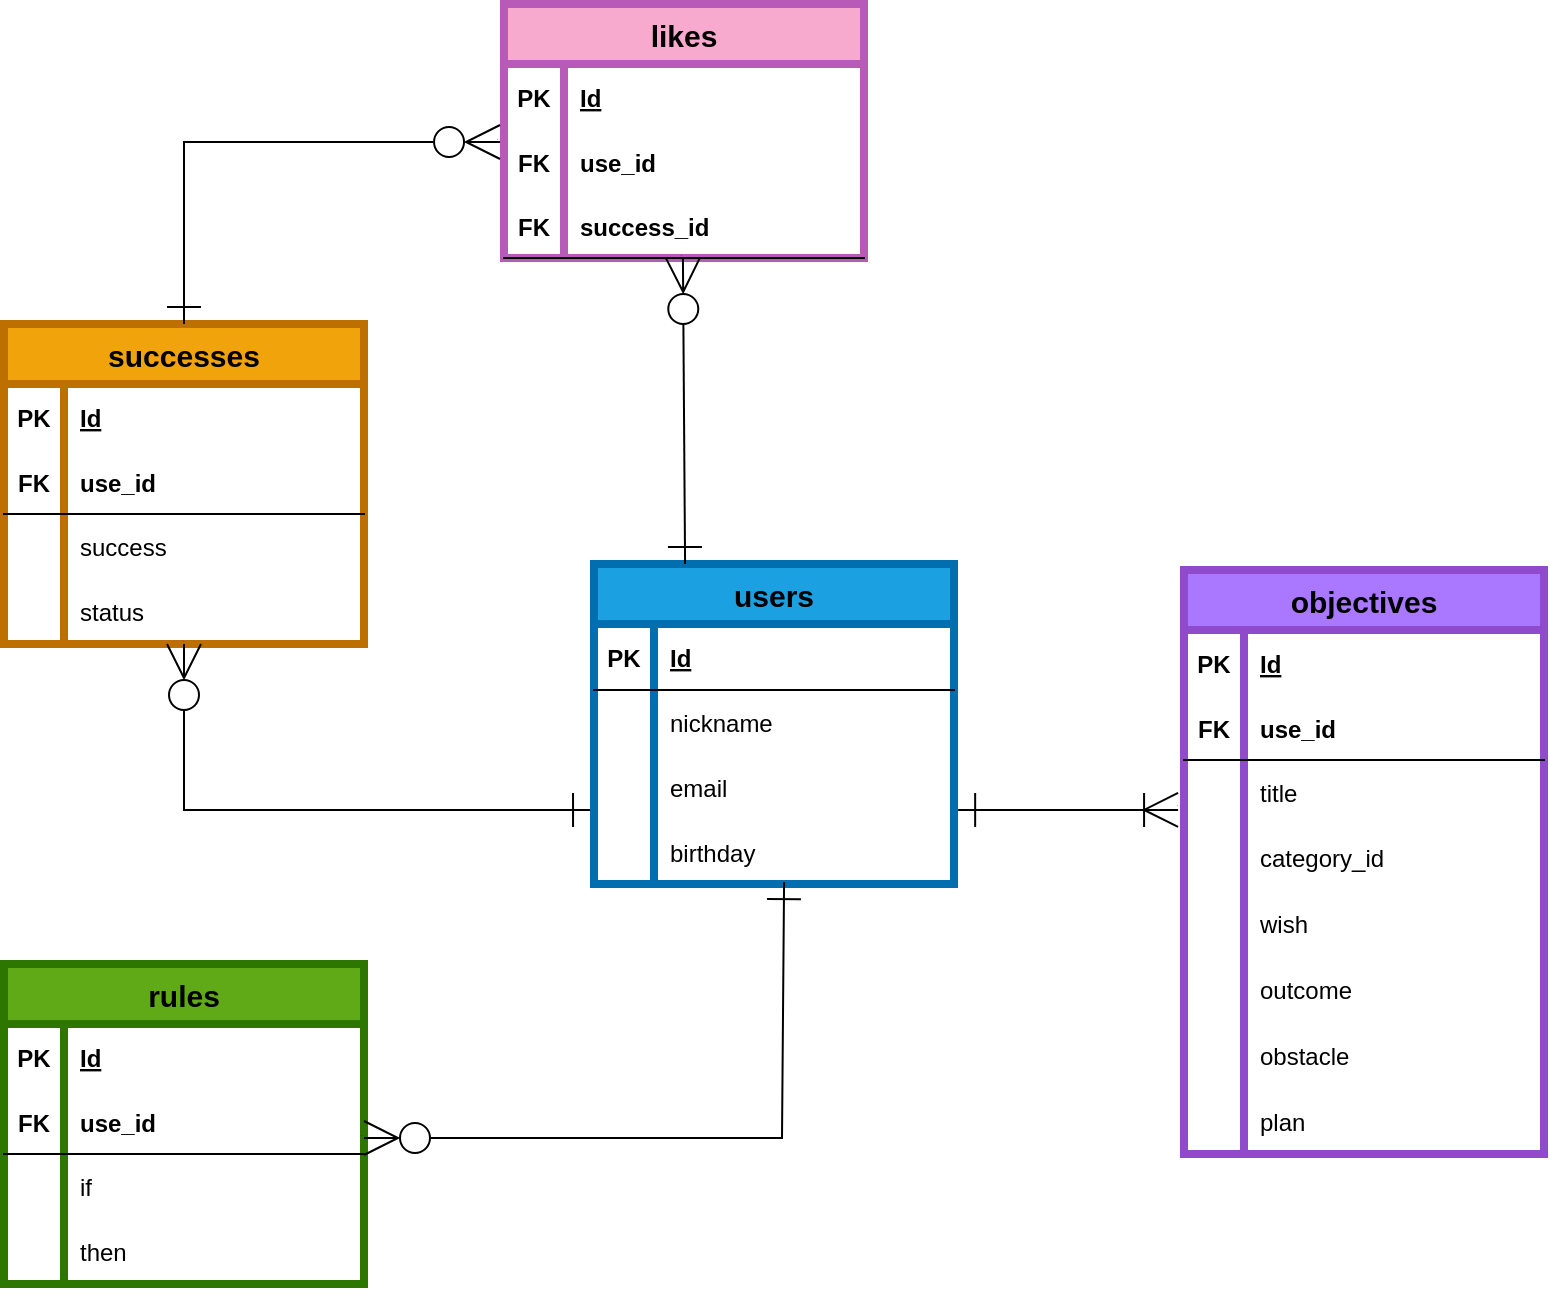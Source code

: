 <mxfile>
    <diagram id="7Z5hvhnT7tKzPL16ZlDQ" name="ページ1">
        <mxGraphModel dx="506" dy="520" grid="0" gridSize="10" guides="1" tooltips="1" connect="1" arrows="1" fold="1" page="1" pageScale="1" pageWidth="850" pageHeight="1100" background="#ffffff" math="0" shadow="0">
            <root>
                <mxCell id="0"/>
                <mxCell id="1" parent="0"/>
                <mxCell id="2" value="users" style="shape=table;startSize=30;container=1;collapsible=1;childLayout=tableLayout;fixedRows=1;rowLines=0;fontStyle=1;align=center;resizeLast=1;strokeColor=#006EAF;strokeWidth=4;fillColor=#1ba1e2;fontColor=#000000;verticalAlign=middle;perimeterSpacing=0;rounded=0;columnLines=1;comic=0;moveCells=0;treeMoving=0;resizeHeight=0;fontSize=15;" parent="1" vertex="1">
                    <mxGeometry x="335" y="440" width="180" height="160" as="geometry"/>
                </mxCell>
                <mxCell id="3" value="" style="shape=partialRectangle;collapsible=0;dropTarget=0;pointerEvents=0;fillColor=none;top=0;left=0;bottom=1;right=0;points=[[0,0.5],[1,0.5]];portConstraint=eastwest;strokeColor=#000000;" parent="2" vertex="1">
                    <mxGeometry y="30" width="180" height="33" as="geometry"/>
                </mxCell>
                <mxCell id="4" value="PK" style="shape=partialRectangle;connectable=0;fillColor=none;top=0;left=0;bottom=0;right=0;fontStyle=1;overflow=hidden;strokeColor=#000000;fontColor=#000000;" parent="3" vertex="1">
                    <mxGeometry width="30" height="33" as="geometry">
                        <mxRectangle width="30" height="33" as="alternateBounds"/>
                    </mxGeometry>
                </mxCell>
                <mxCell id="5" value="Id" style="shape=partialRectangle;connectable=0;fillColor=none;top=0;left=0;bottom=0;right=0;align=left;spacingLeft=6;fontStyle=5;overflow=hidden;fontColor=#000000;" parent="3" vertex="1">
                    <mxGeometry x="30" width="150" height="33" as="geometry">
                        <mxRectangle width="150" height="33" as="alternateBounds"/>
                    </mxGeometry>
                </mxCell>
                <mxCell id="6" value="" style="shape=partialRectangle;collapsible=0;dropTarget=0;pointerEvents=0;fillColor=none;top=0;left=0;bottom=0;right=0;points=[[0,0.5],[1,0.5]];portConstraint=eastwest;" parent="2" vertex="1">
                    <mxGeometry y="63" width="180" height="32" as="geometry"/>
                </mxCell>
                <mxCell id="7" value="" style="shape=partialRectangle;connectable=0;fillColor=none;top=0;left=0;bottom=0;right=0;editable=1;overflow=hidden;" parent="6" vertex="1">
                    <mxGeometry width="30" height="32" as="geometry">
                        <mxRectangle width="30" height="32" as="alternateBounds"/>
                    </mxGeometry>
                </mxCell>
                <mxCell id="8" value="nickname" style="shape=partialRectangle;connectable=0;fillColor=none;top=0;left=0;bottom=0;right=0;align=left;spacingLeft=6;overflow=hidden;fontColor=#000000;" parent="6" vertex="1">
                    <mxGeometry x="30" width="150" height="32" as="geometry">
                        <mxRectangle width="150" height="32" as="alternateBounds"/>
                    </mxGeometry>
                </mxCell>
                <mxCell id="9" value="" style="shape=partialRectangle;collapsible=0;dropTarget=0;pointerEvents=0;fillColor=none;top=0;left=0;bottom=0;right=0;points=[[0,0.5],[1,0.5]];portConstraint=eastwest;" parent="2" vertex="1">
                    <mxGeometry y="95" width="180" height="33" as="geometry"/>
                </mxCell>
                <mxCell id="10" value="" style="shape=partialRectangle;connectable=0;fillColor=none;top=0;left=0;bottom=0;right=0;editable=1;overflow=hidden;" parent="9" vertex="1">
                    <mxGeometry width="30" height="33" as="geometry">
                        <mxRectangle width="30" height="33" as="alternateBounds"/>
                    </mxGeometry>
                </mxCell>
                <mxCell id="11" value="email" style="shape=partialRectangle;connectable=0;fillColor=none;top=0;left=0;bottom=0;right=0;align=left;spacingLeft=6;overflow=hidden;fontColor=#000000;" parent="9" vertex="1">
                    <mxGeometry x="30" width="150" height="33" as="geometry">
                        <mxRectangle width="150" height="33" as="alternateBounds"/>
                    </mxGeometry>
                </mxCell>
                <mxCell id="12" value="" style="shape=partialRectangle;collapsible=0;dropTarget=0;pointerEvents=0;fillColor=none;top=0;left=0;bottom=0;right=0;points=[[0,0.5],[1,0.5]];portConstraint=eastwest;" parent="2" vertex="1">
                    <mxGeometry y="128" width="180" height="32" as="geometry"/>
                </mxCell>
                <mxCell id="13" value="" style="shape=partialRectangle;connectable=0;fillColor=none;top=0;left=0;bottom=0;right=0;editable=1;overflow=hidden;" parent="12" vertex="1">
                    <mxGeometry width="30" height="32" as="geometry">
                        <mxRectangle width="30" height="32" as="alternateBounds"/>
                    </mxGeometry>
                </mxCell>
                <mxCell id="14" value="birthday" style="shape=partialRectangle;connectable=0;fillColor=none;top=0;left=0;bottom=0;right=0;align=left;spacingLeft=6;overflow=hidden;fontColor=#000000;" parent="12" vertex="1">
                    <mxGeometry x="30" width="150" height="32" as="geometry">
                        <mxRectangle width="150" height="32" as="alternateBounds"/>
                    </mxGeometry>
                </mxCell>
                <mxCell id="60" value="rules" style="shape=table;startSize=30;container=1;collapsible=1;childLayout=tableLayout;fixedRows=1;rowLines=0;fontStyle=1;align=center;resizeLast=1;strokeColor=#2D7600;strokeWidth=4;fillColor=#60a917;verticalAlign=middle;perimeterSpacing=0;rounded=0;columnLines=1;comic=0;moveCells=0;treeMoving=0;resizeHeight=0;fontColor=#000000;fontSize=15;" parent="1" vertex="1">
                    <mxGeometry x="40" y="640" width="180" height="160" as="geometry"/>
                </mxCell>
                <mxCell id="61" value="" style="shape=partialRectangle;collapsible=0;dropTarget=0;pointerEvents=0;fillColor=none;top=0;left=0;bottom=0;right=0;points=[[0,0.5],[1,0.5]];portConstraint=eastwest;strokeColor=#000000;" parent="60" vertex="1">
                    <mxGeometry y="30" width="180" height="33" as="geometry"/>
                </mxCell>
                <mxCell id="62" value="PK" style="shape=partialRectangle;connectable=0;fillColor=none;top=0;left=0;bottom=0;right=0;fontStyle=1;overflow=hidden;strokeColor=#000000;fontColor=#000000;" parent="61" vertex="1">
                    <mxGeometry width="30" height="33" as="geometry">
                        <mxRectangle width="30" height="33" as="alternateBounds"/>
                    </mxGeometry>
                </mxCell>
                <mxCell id="63" value="Id" style="shape=partialRectangle;connectable=0;fillColor=none;top=0;left=0;bottom=0;right=0;align=left;spacingLeft=6;fontStyle=5;overflow=hidden;fontColor=#000000;allowArrows=1;" parent="61" vertex="1">
                    <mxGeometry x="30" width="150" height="33" as="geometry">
                        <mxRectangle width="150" height="33" as="alternateBounds"/>
                    </mxGeometry>
                </mxCell>
                <mxCell id="64" value="" style="shape=partialRectangle;collapsible=0;dropTarget=0;pointerEvents=0;fillColor=none;top=0;left=0;bottom=0;right=0;points=[[0,0.5],[1,0.5]];portConstraint=eastwest;" parent="60" vertex="1">
                    <mxGeometry y="63" width="180" height="32" as="geometry"/>
                </mxCell>
                <mxCell id="65" value="FK" style="shape=partialRectangle;connectable=0;fillColor=none;top=0;left=0;bottom=1;right=0;editable=1;overflow=hidden;fontColor=#000000;fontStyle=1;strokeColor=#000000;strokeWidth=1;" parent="64" vertex="1">
                    <mxGeometry width="30" height="32" as="geometry">
                        <mxRectangle width="30" height="32" as="alternateBounds"/>
                    </mxGeometry>
                </mxCell>
                <mxCell id="66" value="use_id" style="shape=partialRectangle;connectable=0;fillColor=none;top=0;left=0;bottom=1;right=0;align=left;spacingLeft=6;overflow=hidden;fontColor=#000000;fontStyle=1;strokeColor=#000000;strokeWidth=1;" parent="64" vertex="1">
                    <mxGeometry x="30" width="150" height="32" as="geometry">
                        <mxRectangle width="150" height="32" as="alternateBounds"/>
                    </mxGeometry>
                </mxCell>
                <mxCell id="70" value="" style="shape=partialRectangle;collapsible=0;dropTarget=0;pointerEvents=0;fillColor=none;top=0;left=0;bottom=0;right=0;points=[[0,0.5],[1,0.5]];portConstraint=eastwest;" parent="60" vertex="1">
                    <mxGeometry y="95" width="180" height="32" as="geometry"/>
                </mxCell>
                <mxCell id="71" value="" style="shape=partialRectangle;connectable=0;fillColor=none;top=0;left=0;bottom=0;right=0;editable=1;overflow=hidden;" parent="70" vertex="1">
                    <mxGeometry width="30" height="32" as="geometry">
                        <mxRectangle width="30" height="32" as="alternateBounds"/>
                    </mxGeometry>
                </mxCell>
                <mxCell id="72" value="if" style="shape=partialRectangle;connectable=0;fillColor=none;top=0;left=0;bottom=0;right=0;align=left;spacingLeft=6;overflow=hidden;fontColor=#000000;" parent="70" vertex="1">
                    <mxGeometry x="30" width="150" height="32" as="geometry">
                        <mxRectangle width="150" height="32" as="alternateBounds"/>
                    </mxGeometry>
                </mxCell>
                <mxCell id="67" value="" style="shape=partialRectangle;collapsible=0;dropTarget=0;pointerEvents=0;fillColor=none;top=0;left=0;bottom=0;right=0;points=[[0,0.5],[1,0.5]];portConstraint=eastwest;" parent="60" vertex="1">
                    <mxGeometry y="127" width="180" height="33" as="geometry"/>
                </mxCell>
                <mxCell id="68" value="" style="shape=partialRectangle;connectable=0;fillColor=none;top=0;left=0;bottom=0;right=0;editable=1;overflow=hidden;" parent="67" vertex="1">
                    <mxGeometry width="30" height="33" as="geometry">
                        <mxRectangle width="30" height="33" as="alternateBounds"/>
                    </mxGeometry>
                </mxCell>
                <mxCell id="69" value="then" style="shape=partialRectangle;connectable=0;fillColor=none;top=0;left=0;bottom=0;right=0;align=left;spacingLeft=6;overflow=hidden;fontColor=#000000;" parent="67" vertex="1">
                    <mxGeometry x="30" width="150" height="33" as="geometry">
                        <mxRectangle width="150" height="33" as="alternateBounds"/>
                    </mxGeometry>
                </mxCell>
                <mxCell id="122" value="likes" style="shape=table;startSize=30;container=1;collapsible=1;childLayout=tableLayout;fixedRows=1;rowLines=0;fontStyle=1;align=center;resizeLast=1;strokeColor=#B85AB8;strokeWidth=4;fillColor=#F8A9CE;verticalAlign=middle;perimeterSpacing=0;rounded=0;columnLines=1;comic=0;moveCells=0;treeMoving=0;resizeHeight=0;fontColor=#000000;fontSize=15;" parent="1" vertex="1">
                    <mxGeometry x="290" y="160" width="180" height="127" as="geometry"/>
                </mxCell>
                <mxCell id="123" value="" style="shape=partialRectangle;collapsible=0;dropTarget=0;pointerEvents=0;fillColor=none;top=0;left=0;bottom=0;right=0;points=[[0,0.5],[1,0.5]];portConstraint=eastwest;strokeColor=#000000;" parent="122" vertex="1">
                    <mxGeometry y="30" width="180" height="33" as="geometry"/>
                </mxCell>
                <mxCell id="124" value="PK" style="shape=partialRectangle;connectable=0;fillColor=none;top=0;left=0;bottom=0;right=0;fontStyle=1;overflow=hidden;strokeColor=#000000;fontColor=#000000;" parent="123" vertex="1">
                    <mxGeometry width="30" height="33" as="geometry">
                        <mxRectangle width="30" height="33" as="alternateBounds"/>
                    </mxGeometry>
                </mxCell>
                <mxCell id="125" value="Id" style="shape=partialRectangle;connectable=0;fillColor=none;top=0;left=0;bottom=0;right=0;align=left;spacingLeft=6;fontStyle=5;overflow=hidden;fontColor=#000000;allowArrows=1;" parent="123" vertex="1">
                    <mxGeometry x="30" width="150" height="33" as="geometry">
                        <mxRectangle width="150" height="33" as="alternateBounds"/>
                    </mxGeometry>
                </mxCell>
                <mxCell id="126" value="" style="shape=partialRectangle;collapsible=0;dropTarget=0;pointerEvents=0;fillColor=none;top=0;left=0;bottom=0;right=0;points=[[0,0.5],[1,0.5]];portConstraint=eastwest;" parent="122" vertex="1">
                    <mxGeometry y="63" width="180" height="32" as="geometry"/>
                </mxCell>
                <mxCell id="127" value="FK" style="shape=partialRectangle;connectable=0;fillColor=none;top=0;left=0;bottom=0;right=0;editable=1;overflow=hidden;fontColor=#000000;fontStyle=1;strokeColor=#000000;strokeWidth=1;" parent="126" vertex="1">
                    <mxGeometry width="30" height="32" as="geometry">
                        <mxRectangle width="30" height="32" as="alternateBounds"/>
                    </mxGeometry>
                </mxCell>
                <mxCell id="128" value="use_id" style="shape=partialRectangle;connectable=0;fillColor=none;top=0;left=0;bottom=0;right=0;align=left;spacingLeft=6;overflow=hidden;fontColor=#000000;fontStyle=1;strokeColor=#000000;strokeWidth=1;" parent="126" vertex="1">
                    <mxGeometry x="30" width="150" height="32" as="geometry">
                        <mxRectangle width="150" height="32" as="alternateBounds"/>
                    </mxGeometry>
                </mxCell>
                <mxCell id="129" value="" style="shape=partialRectangle;collapsible=0;dropTarget=0;pointerEvents=0;fillColor=none;top=0;left=0;bottom=0;right=0;points=[[0,0.5],[1,0.5]];portConstraint=eastwest;" parent="122" vertex="1">
                    <mxGeometry y="95" width="180" height="32" as="geometry"/>
                </mxCell>
                <mxCell id="130" value="FK" style="shape=partialRectangle;connectable=0;fillColor=none;top=0;left=0;bottom=1;right=0;editable=1;overflow=hidden;fontColor=#000000;fontStyle=1;strokeColor=#000000;" parent="129" vertex="1">
                    <mxGeometry width="30" height="32" as="geometry">
                        <mxRectangle width="30" height="32" as="alternateBounds"/>
                    </mxGeometry>
                </mxCell>
                <mxCell id="131" value="success_id" style="shape=partialRectangle;connectable=0;fillColor=none;top=0;left=0;bottom=1;right=0;align=left;spacingLeft=6;overflow=hidden;fontColor=#000000;fontStyle=1;strokeColor=#000000;" parent="129" vertex="1">
                    <mxGeometry x="30" width="150" height="32" as="geometry">
                        <mxRectangle width="150" height="32" as="alternateBounds"/>
                    </mxGeometry>
                </mxCell>
                <mxCell id="135" value="objectives" style="shape=table;startSize=30;container=1;collapsible=1;childLayout=tableLayout;fixedRows=1;rowLines=0;fontStyle=1;align=center;resizeLast=1;strokeColor=#904BCC;strokeWidth=4;fillColor=#A978FF;fontColor=#000000;verticalAlign=middle;perimeterSpacing=0;rounded=0;columnLines=1;comic=0;moveCells=0;treeMoving=0;resizeHeight=0;fontSize=15;" parent="1" vertex="1">
                    <mxGeometry x="630" y="443" width="180" height="292" as="geometry"/>
                </mxCell>
                <mxCell id="136" value="" style="shape=partialRectangle;collapsible=0;dropTarget=0;pointerEvents=0;fillColor=none;top=0;left=0;bottom=0;right=0;points=[[0,0.5],[1,0.5]];portConstraint=eastwest;strokeColor=#000000;" parent="135" vertex="1">
                    <mxGeometry y="30" width="180" height="33" as="geometry"/>
                </mxCell>
                <mxCell id="137" value="PK" style="shape=partialRectangle;connectable=0;fillColor=none;top=0;left=0;bottom=0;right=0;fontStyle=1;overflow=hidden;strokeColor=#000000;fontColor=#000000;" parent="136" vertex="1">
                    <mxGeometry width="30" height="33" as="geometry">
                        <mxRectangle width="30" height="33" as="alternateBounds"/>
                    </mxGeometry>
                </mxCell>
                <mxCell id="138" value="Id" style="shape=partialRectangle;connectable=0;fillColor=none;top=0;left=0;bottom=0;right=0;align=left;spacingLeft=6;fontStyle=5;overflow=hidden;fontColor=#000000;allowArrows=1;" parent="136" vertex="1">
                    <mxGeometry x="30" width="150" height="33" as="geometry">
                        <mxRectangle width="150" height="33" as="alternateBounds"/>
                    </mxGeometry>
                </mxCell>
                <mxCell id="139" value="" style="shape=partialRectangle;collapsible=0;dropTarget=0;pointerEvents=0;fillColor=none;top=0;left=0;bottom=0;right=0;points=[[0,0.5],[1,0.5]];portConstraint=eastwest;" parent="135" vertex="1">
                    <mxGeometry y="63" width="180" height="32" as="geometry"/>
                </mxCell>
                <mxCell id="140" value="FK" style="shape=partialRectangle;connectable=0;fillColor=none;top=0;left=0;bottom=1;right=0;editable=1;overflow=hidden;fontColor=#000000;fontStyle=1;strokeColor=#000000;strokeWidth=1;" parent="139" vertex="1">
                    <mxGeometry width="30" height="32" as="geometry">
                        <mxRectangle width="30" height="32" as="alternateBounds"/>
                    </mxGeometry>
                </mxCell>
                <mxCell id="141" value="use_id" style="shape=partialRectangle;connectable=0;fillColor=none;top=0;left=0;bottom=1;right=0;align=left;spacingLeft=6;overflow=hidden;fontColor=#000000;fontStyle=1;strokeColor=#000000;strokeWidth=1;" parent="139" vertex="1">
                    <mxGeometry x="30" width="150" height="32" as="geometry">
                        <mxRectangle width="150" height="32" as="alternateBounds"/>
                    </mxGeometry>
                </mxCell>
                <mxCell id="142" value="" style="shape=partialRectangle;collapsible=0;dropTarget=0;pointerEvents=0;fillColor=none;top=0;left=0;bottom=0;right=0;points=[[0,0.5],[1,0.5]];portConstraint=eastwest;" parent="135" vertex="1">
                    <mxGeometry y="95" width="180" height="32" as="geometry"/>
                </mxCell>
                <mxCell id="143" value="" style="shape=partialRectangle;connectable=0;fillColor=none;top=0;left=0;bottom=0;right=0;editable=1;overflow=hidden;" parent="142" vertex="1">
                    <mxGeometry width="30" height="32" as="geometry">
                        <mxRectangle width="30" height="32" as="alternateBounds"/>
                    </mxGeometry>
                </mxCell>
                <mxCell id="144" value="title" style="shape=partialRectangle;connectable=0;fillColor=none;top=0;left=0;bottom=0;right=0;align=left;spacingLeft=6;overflow=hidden;fontColor=#000000;" parent="142" vertex="1">
                    <mxGeometry x="30" width="150" height="32" as="geometry">
                        <mxRectangle width="150" height="32" as="alternateBounds"/>
                    </mxGeometry>
                </mxCell>
                <mxCell id="145" value="" style="shape=partialRectangle;collapsible=0;dropTarget=0;pointerEvents=0;fillColor=none;top=0;left=0;bottom=0;right=0;points=[[0,0.5],[1,0.5]];portConstraint=eastwest;" parent="135" vertex="1">
                    <mxGeometry y="127" width="180" height="33" as="geometry"/>
                </mxCell>
                <mxCell id="146" value="" style="shape=partialRectangle;connectable=0;fillColor=none;top=0;left=0;bottom=0;right=0;editable=1;overflow=hidden;" parent="145" vertex="1">
                    <mxGeometry width="30" height="33" as="geometry">
                        <mxRectangle width="30" height="33" as="alternateBounds"/>
                    </mxGeometry>
                </mxCell>
                <mxCell id="147" value="category_id" style="shape=partialRectangle;connectable=0;fillColor=none;top=0;left=0;bottom=0;right=0;align=left;spacingLeft=6;overflow=hidden;fontColor=#000000;" parent="145" vertex="1">
                    <mxGeometry x="30" width="150" height="33" as="geometry">
                        <mxRectangle width="150" height="33" as="alternateBounds"/>
                    </mxGeometry>
                </mxCell>
                <mxCell id="148" value="" style="shape=partialRectangle;collapsible=0;dropTarget=0;pointerEvents=0;fillColor=none;top=0;left=0;bottom=0;right=0;points=[[0,0.5],[1,0.5]];portConstraint=eastwest;" parent="135" vertex="1">
                    <mxGeometry y="160" width="180" height="33" as="geometry"/>
                </mxCell>
                <mxCell id="149" value="" style="shape=partialRectangle;connectable=0;fillColor=none;top=0;left=0;bottom=0;right=0;editable=1;overflow=hidden;" parent="148" vertex="1">
                    <mxGeometry width="30" height="33" as="geometry">
                        <mxRectangle width="30" height="33" as="alternateBounds"/>
                    </mxGeometry>
                </mxCell>
                <mxCell id="150" value="wish" style="shape=partialRectangle;connectable=0;fillColor=none;top=0;left=0;bottom=0;right=0;align=left;spacingLeft=6;overflow=hidden;fontColor=#000000;" parent="148" vertex="1">
                    <mxGeometry x="30" width="150" height="33" as="geometry">
                        <mxRectangle width="150" height="33" as="alternateBounds"/>
                    </mxGeometry>
                </mxCell>
                <mxCell id="151" value="" style="shape=partialRectangle;collapsible=0;dropTarget=0;pointerEvents=0;fillColor=none;top=0;left=0;bottom=0;right=0;points=[[0,0.5],[1,0.5]];portConstraint=eastwest;" parent="135" vertex="1">
                    <mxGeometry y="193" width="180" height="33" as="geometry"/>
                </mxCell>
                <mxCell id="152" value="" style="shape=partialRectangle;connectable=0;fillColor=none;top=0;left=0;bottom=0;right=0;editable=1;overflow=hidden;" parent="151" vertex="1">
                    <mxGeometry width="30" height="33" as="geometry">
                        <mxRectangle width="30" height="33" as="alternateBounds"/>
                    </mxGeometry>
                </mxCell>
                <mxCell id="153" value="outcome" style="shape=partialRectangle;connectable=0;fillColor=none;top=0;left=0;bottom=0;right=0;align=left;spacingLeft=6;overflow=hidden;fontColor=#000000;" parent="151" vertex="1">
                    <mxGeometry x="30" width="150" height="33" as="geometry">
                        <mxRectangle width="150" height="33" as="alternateBounds"/>
                    </mxGeometry>
                </mxCell>
                <mxCell id="154" value="" style="shape=partialRectangle;collapsible=0;dropTarget=0;pointerEvents=0;fillColor=none;top=0;left=0;bottom=0;right=0;points=[[0,0.5],[1,0.5]];portConstraint=eastwest;" parent="135" vertex="1">
                    <mxGeometry y="226" width="180" height="33" as="geometry"/>
                </mxCell>
                <mxCell id="155" value="" style="shape=partialRectangle;connectable=0;fillColor=none;top=0;left=0;bottom=0;right=0;editable=1;overflow=hidden;" parent="154" vertex="1">
                    <mxGeometry width="30" height="33" as="geometry">
                        <mxRectangle width="30" height="33" as="alternateBounds"/>
                    </mxGeometry>
                </mxCell>
                <mxCell id="156" value="obstacle" style="shape=partialRectangle;connectable=0;fillColor=none;top=0;left=0;bottom=0;right=0;align=left;spacingLeft=6;overflow=hidden;fontColor=#000000;" parent="154" vertex="1">
                    <mxGeometry x="30" width="150" height="33" as="geometry">
                        <mxRectangle width="150" height="33" as="alternateBounds"/>
                    </mxGeometry>
                </mxCell>
                <mxCell id="157" value="" style="shape=partialRectangle;collapsible=0;dropTarget=0;pointerEvents=0;fillColor=none;top=0;left=0;bottom=0;right=0;points=[[0,0.5],[1,0.5]];portConstraint=eastwest;" parent="135" vertex="1">
                    <mxGeometry y="259" width="180" height="33" as="geometry"/>
                </mxCell>
                <mxCell id="158" value="" style="shape=partialRectangle;connectable=0;fillColor=none;top=0;left=0;bottom=0;right=0;editable=1;overflow=hidden;" parent="157" vertex="1">
                    <mxGeometry width="30" height="33" as="geometry">
                        <mxRectangle width="30" height="33" as="alternateBounds"/>
                    </mxGeometry>
                </mxCell>
                <mxCell id="159" value="plan" style="shape=partialRectangle;connectable=0;fillColor=none;top=0;left=0;bottom=0;right=0;align=left;spacingLeft=6;overflow=hidden;fontColor=#000000;" parent="157" vertex="1">
                    <mxGeometry x="30" width="150" height="33" as="geometry">
                        <mxRectangle width="150" height="33" as="alternateBounds"/>
                    </mxGeometry>
                </mxCell>
                <mxCell id="160" value="successes" style="shape=table;startSize=30;container=1;collapsible=1;childLayout=tableLayout;fixedRows=1;rowLines=0;fontStyle=1;align=center;resizeLast=1;strokeColor=#BD7000;strokeWidth=4;fillColor=#f0a30a;fontColor=#000000;verticalAlign=middle;perimeterSpacing=0;rounded=0;columnLines=1;comic=0;moveCells=0;treeMoving=0;resizeHeight=0;fontSize=15;" parent="1" vertex="1">
                    <mxGeometry x="40" y="320" width="180" height="160" as="geometry"/>
                </mxCell>
                <mxCell id="161" value="" style="shape=partialRectangle;collapsible=0;dropTarget=0;pointerEvents=0;fillColor=none;top=0;left=0;bottom=0;right=0;points=[[0,0.5],[1,0.5]];portConstraint=eastwest;strokeColor=#000000;" parent="160" vertex="1">
                    <mxGeometry y="30" width="180" height="33" as="geometry"/>
                </mxCell>
                <mxCell id="162" value="PK" style="shape=partialRectangle;connectable=0;fillColor=none;top=0;left=0;bottom=0;right=0;fontStyle=1;overflow=hidden;strokeColor=#000000;fontColor=#000000;" parent="161" vertex="1">
                    <mxGeometry width="30" height="33" as="geometry">
                        <mxRectangle width="30" height="33" as="alternateBounds"/>
                    </mxGeometry>
                </mxCell>
                <mxCell id="163" value="Id" style="shape=partialRectangle;connectable=0;fillColor=none;top=0;left=0;bottom=0;right=0;align=left;spacingLeft=6;fontStyle=5;overflow=hidden;fontColor=#000000;allowArrows=1;" parent="161" vertex="1">
                    <mxGeometry x="30" width="150" height="33" as="geometry">
                        <mxRectangle width="150" height="33" as="alternateBounds"/>
                    </mxGeometry>
                </mxCell>
                <mxCell id="164" value="" style="shape=partialRectangle;collapsible=0;dropTarget=0;pointerEvents=0;fillColor=none;top=0;left=0;bottom=0;right=0;points=[[0,0.5],[1,0.5]];portConstraint=eastwest;" parent="160" vertex="1">
                    <mxGeometry y="63" width="180" height="32" as="geometry"/>
                </mxCell>
                <mxCell id="165" value="FK" style="shape=partialRectangle;connectable=0;fillColor=none;top=0;left=0;bottom=1;right=0;editable=1;overflow=hidden;fontColor=#000000;fontStyle=1;strokeColor=#000000;strokeWidth=1;" parent="164" vertex="1">
                    <mxGeometry width="30" height="32" as="geometry">
                        <mxRectangle width="30" height="32" as="alternateBounds"/>
                    </mxGeometry>
                </mxCell>
                <mxCell id="166" value="use_id" style="shape=partialRectangle;connectable=0;fillColor=none;top=0;left=0;bottom=1;right=0;align=left;spacingLeft=6;overflow=hidden;fontColor=#000000;fontStyle=1;strokeColor=#000000;strokeWidth=1;" parent="164" vertex="1">
                    <mxGeometry x="30" width="150" height="32" as="geometry">
                        <mxRectangle width="150" height="32" as="alternateBounds"/>
                    </mxGeometry>
                </mxCell>
                <mxCell id="167" value="" style="shape=partialRectangle;collapsible=0;dropTarget=0;pointerEvents=0;fillColor=none;top=0;left=0;bottom=0;right=0;points=[[0,0.5],[1,0.5]];portConstraint=eastwest;" parent="160" vertex="1">
                    <mxGeometry y="95" width="180" height="32" as="geometry"/>
                </mxCell>
                <mxCell id="168" value="" style="shape=partialRectangle;connectable=0;fillColor=none;top=0;left=0;bottom=0;right=0;editable=1;overflow=hidden;" parent="167" vertex="1">
                    <mxGeometry width="30" height="32" as="geometry">
                        <mxRectangle width="30" height="32" as="alternateBounds"/>
                    </mxGeometry>
                </mxCell>
                <mxCell id="169" value="success" style="shape=partialRectangle;connectable=0;fillColor=none;top=0;left=0;bottom=0;right=0;align=left;spacingLeft=6;overflow=hidden;fontColor=#000000;" parent="167" vertex="1">
                    <mxGeometry x="30" width="150" height="32" as="geometry">
                        <mxRectangle width="150" height="32" as="alternateBounds"/>
                    </mxGeometry>
                </mxCell>
                <mxCell id="170" value="" style="shape=partialRectangle;collapsible=0;dropTarget=0;pointerEvents=0;fillColor=none;top=0;left=0;bottom=0;right=0;points=[[0,0.5],[1,0.5]];portConstraint=eastwest;" parent="160" vertex="1">
                    <mxGeometry y="127" width="180" height="33" as="geometry"/>
                </mxCell>
                <mxCell id="171" value="" style="shape=partialRectangle;connectable=0;fillColor=none;top=0;left=0;bottom=0;right=0;editable=1;overflow=hidden;" parent="170" vertex="1">
                    <mxGeometry width="30" height="33" as="geometry">
                        <mxRectangle width="30" height="33" as="alternateBounds"/>
                    </mxGeometry>
                </mxCell>
                <mxCell id="172" value="status" style="shape=partialRectangle;connectable=0;fillColor=none;top=0;left=0;bottom=0;right=0;align=left;spacingLeft=6;overflow=hidden;fontColor=#000000;" parent="170" vertex="1">
                    <mxGeometry x="30" width="150" height="33" as="geometry">
                        <mxRectangle width="150" height="33" as="alternateBounds"/>
                    </mxGeometry>
                </mxCell>
                <mxCell id="177" value="" style="endArrow=ERzeroToMany;html=1;rounded=0;fontSize=1;fontColor=#000000;startSize=15;strokeWidth=1;strokeColor=#000000;startArrow=ERone;startFill=0;endFill=0;jumpSize=6;sourcePerimeterSpacing=0;endSize=15;exitX=0.25;exitY=0;exitDx=0;exitDy=0;entryX=0.494;entryY=1;entryDx=0;entryDy=0;entryPerimeter=0;" parent="1" edge="1">
                    <mxGeometry relative="1" as="geometry">
                        <mxPoint x="380.54" y="440" as="sourcePoint"/>
                        <mxPoint x="379.46" y="287" as="targetPoint"/>
                    </mxGeometry>
                </mxCell>
                <mxCell id="178" value="1" style="resizable=0;html=1;align=right;verticalAlign=bottom;rounded=0;comic=0;pointerEvents=1;fontSize=1;fontColor=#000000;startSize=30;strokeColor=default;strokeWidth=1;fillColor=#F8A9CE;" parent="177" connectable="0" vertex="1">
                    <mxGeometry x="1" relative="1" as="geometry"/>
                </mxCell>
                <mxCell id="179" value="" style="endArrow=ERzeroToMany;html=1;rounded=0;fontSize=1;fontColor=#000000;startSize=15;strokeWidth=1;strokeColor=#000000;startArrow=ERone;startFill=0;endFill=0;jumpSize=6;sourcePerimeterSpacing=0;endSize=15;exitX=0.5;exitY=0;exitDx=0;exitDy=0;entryX=-0.011;entryY=1.182;entryDx=0;entryDy=0;entryPerimeter=0;" parent="1" source="160" target="123" edge="1">
                    <mxGeometry relative="1" as="geometry">
                        <mxPoint x="89" y="273" as="sourcePoint"/>
                        <mxPoint x="249" y="273" as="targetPoint"/>
                        <Array as="points">
                            <mxPoint x="130" y="229"/>
                        </Array>
                    </mxGeometry>
                </mxCell>
                <mxCell id="180" value="1" style="resizable=0;html=1;align=right;verticalAlign=bottom;rounded=0;comic=0;pointerEvents=1;fontSize=1;fontColor=#000000;startSize=30;strokeColor=default;strokeWidth=1;fillColor=#F8A9CE;" parent="179" connectable="0" vertex="1">
                    <mxGeometry x="1" relative="1" as="geometry"/>
                </mxCell>
                <mxCell id="181" value="" style="endArrow=ERzeroToMany;html=1;rounded=0;fontSize=1;fontColor=#000000;startSize=15;strokeWidth=1;strokeColor=#000000;startArrow=ERone;startFill=0;endFill=0;jumpSize=6;sourcePerimeterSpacing=0;endSize=15;exitX=-0.011;exitY=0.121;exitDx=0;exitDy=0;exitPerimeter=0;entryX=0.5;entryY=1;entryDx=0;entryDy=0;" parent="1" target="160" edge="1">
                    <mxGeometry relative="1" as="geometry">
                        <mxPoint x="333.02" y="562.993" as="sourcePoint"/>
                        <mxPoint x="133.06" y="513.99" as="targetPoint"/>
                        <Array as="points">
                            <mxPoint x="130" y="563"/>
                        </Array>
                    </mxGeometry>
                </mxCell>
                <mxCell id="182" value="1" style="resizable=0;html=1;align=right;verticalAlign=bottom;rounded=0;comic=0;pointerEvents=1;fontSize=1;fontColor=#000000;startSize=30;strokeColor=default;strokeWidth=1;fillColor=#F8A9CE;" parent="181" connectable="0" vertex="1">
                    <mxGeometry x="1" relative="1" as="geometry"/>
                </mxCell>
                <mxCell id="183" value="" style="endArrow=ERzeroToMany;html=1;rounded=0;fontSize=1;fontColor=#000000;startSize=15;strokeWidth=1;strokeColor=#000000;startArrow=ERone;startFill=0;endFill=0;jumpSize=6;sourcePerimeterSpacing=0;endSize=15;exitX=0.528;exitY=0.969;exitDx=0;exitDy=0;exitPerimeter=0;" parent="1" source="12" edge="1">
                    <mxGeometry relative="1" as="geometry">
                        <mxPoint x="442.02" y="635.003" as="sourcePoint"/>
                        <mxPoint x="220" y="727" as="targetPoint"/>
                        <Array as="points">
                            <mxPoint x="429" y="727"/>
                        </Array>
                    </mxGeometry>
                </mxCell>
                <mxCell id="184" value="1" style="resizable=0;html=1;align=right;verticalAlign=bottom;rounded=0;comic=0;pointerEvents=1;fontSize=1;fontColor=#000000;startSize=30;strokeColor=default;strokeWidth=1;fillColor=#F8A9CE;" parent="183" connectable="0" vertex="1">
                    <mxGeometry x="1" relative="1" as="geometry"/>
                </mxCell>
                <mxCell id="185" value="" style="endArrow=ERoneToMany;html=1;rounded=0;fontSize=1;fontColor=#000000;startSize=15;strokeWidth=1;strokeColor=#000000;startArrow=ERone;startFill=0;endFill=0;jumpSize=6;sourcePerimeterSpacing=0;endSize=15;exitX=1.006;exitY=0.156;exitDx=0;exitDy=0;entryX=-0.022;entryY=0.062;entryDx=0;entryDy=0;entryPerimeter=0;exitPerimeter=0;" parent="1" edge="1">
                    <mxGeometry relative="1" as="geometry">
                        <mxPoint x="517.08" y="562.992" as="sourcePoint"/>
                        <mxPoint x="627.04" y="562.984" as="targetPoint"/>
                    </mxGeometry>
                </mxCell>
                <mxCell id="186" value="1" style="resizable=0;html=1;align=right;verticalAlign=bottom;rounded=0;comic=0;pointerEvents=1;fontSize=1;fontColor=#000000;startSize=30;strokeColor=default;strokeWidth=1;fillColor=#F8A9CE;" parent="185" connectable="0" vertex="1">
                    <mxGeometry x="1" relative="1" as="geometry"/>
                </mxCell>
            </root>
        </mxGraphModel>
    </diagram>
</mxfile>